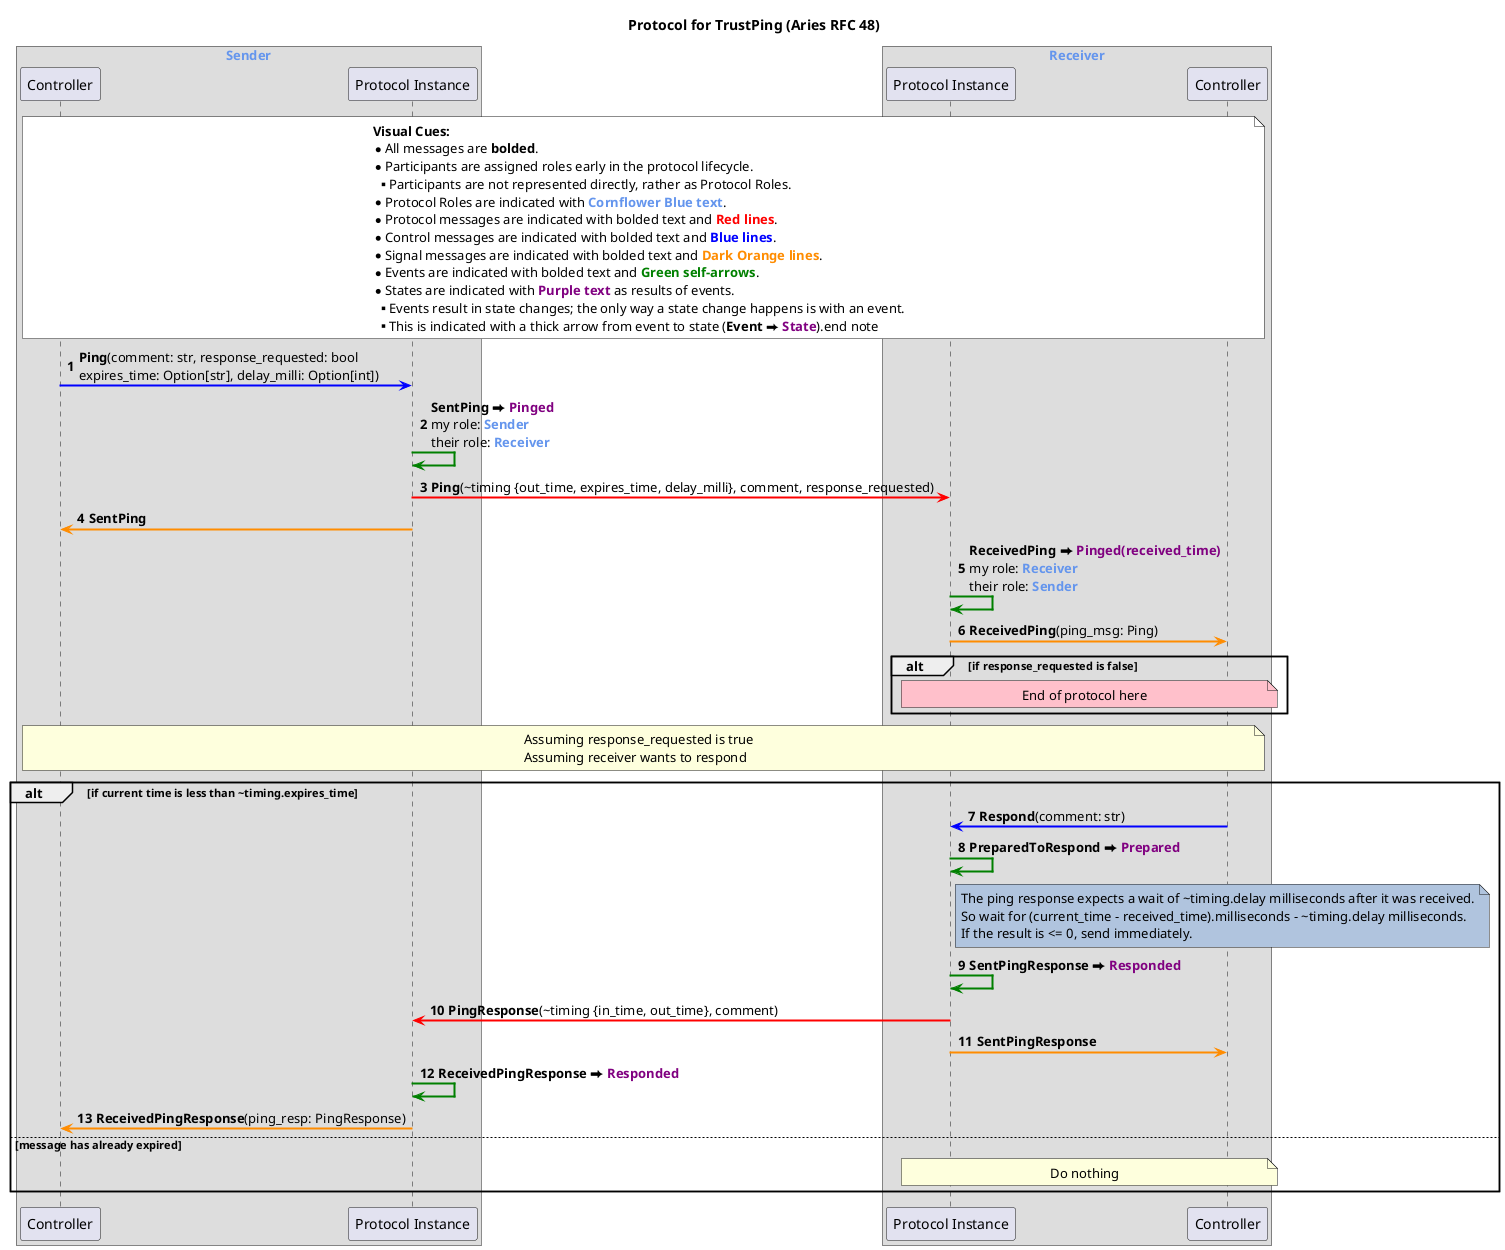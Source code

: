 @startuml

Title Protocol for TrustPing (Aries RFC 48)

skinparam sequenceArrowThickness 2

box <font color=CornflowerBlue>Sender
  participant "Controller" as c1
  participant "Protocol Instance" as p1
end box


box <font color=CornflowerBlue>Receiver
  participant "Protocol Instance" as p2
  participant "Controller" as c2
end box

note over c1,c2 #white
    <b>Visual Cues:
    *All messages are <b>bolded</b>.
    *Participants are assigned roles early in the protocol lifecycle.
    **Participants are not represented directly, rather as Protocol Roles.
    *Protocol Roles are indicated with <b><font color=cornflowerblue>Cornflower Blue text</font></b>.
    *Protocol messages are indicated with bolded text and <b><font color=red>Red lines</font></b>.
    *Control messages are indicated with bolded text and <b><font color=blue>Blue lines</font></b>.
    *Signal messages are indicated with bolded text and <b><font color=darkorange>Dark Orange lines</font></b>.
    *Events are indicated with bolded text and <b><font color=green>Green self-arrows</font></b>.
    *States are indicated with <b><font color=purple>Purple text</font></b> as results of events.
    **Events result in state changes; the only way a state change happens is with an event.
    **This is indicated with a thick arrow from event to state (<b>Event</b> ⮕ <b><font color=purple>State</font></b>).end note
end note

autonumber

c1 [#blue]-> p1: <b>Ping</b>(comment: str, response_requested: bool\nexpires_time: Option[str], delay_milli: Option[int])
p1 [#green]-> p1: <b>SentPing ⮕ <font color=purple>Pinged\nmy role: <b><font color=CornflowerBlue>Sender\ntheir role: <b><font color=CornflowerBlue>Receiver
p1 [#red]-> p2: <b>Ping</b>(~timing {out_time, expires_time, delay_milli}, comment, response_requested)
c1 <-[#darkorange] p1: <b>SentPing</b>
p2 [#green]-> p2: <b>ReceivedPing ⮕ <font color=purple>Pinged(received_time)\nmy role: <b><font color=CornflowerBlue>Receiver\ntheir role: <b><font color=CornflowerBlue>Sender
c2 <-[#darkorange] p2: <b>ReceivedPing</b>(ping_msg: Ping)

alt if response_requested is false

note over c2,p2 #pink
End of protocol here
end note

end alt 

note over c1,c2
Assuming response_requested is true
Assuming receiver wants to respond
end note

alt if current time is less than ~timing.expires_time

c2 [#blue]-> p2: <b>Respond</b>(comment: str)
p2 [#green]-> p2: <b>PreparedToRespond ⮕ <font color=purple>Prepared
note right of p2 #lightsteelblue
  The ping response expects a wait of ~timing.delay milliseconds after it was received.
  So wait for (current_time - received_time).milliseconds - ~timing.delay milliseconds. 
  If the result is <= 0, send immediately.
end note

p2 [#green]-> p2: <b>SentPingResponse ⮕ <font color=purple>Responded
p1 <-[#red] p2: <b>PingResponse</b>(~timing {in_time, out_time}, comment)
c2 <-[#darkorange] p2: <b>SentPingResponse</b>
p1 [#green]-> p1: <b>ReceivedPingResponse ⮕ <font color=purple>Responded
c1 <-[#darkorange] p1: <b>ReceivedPingResponse</b>(ping_resp: PingResponse)

else message has already expired
note over p2,c2
Do nothing
end note

end alt

@enduml